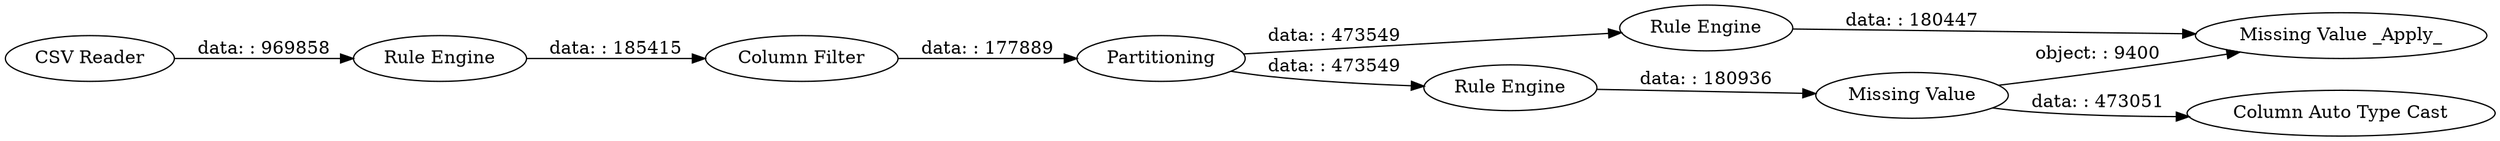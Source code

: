 digraph {
	"7047979964486964528_88" [label="CSV Reader"]
	"-7892509893006102935_23" [label="Rule Engine"]
	"-7892509893006102935_24" [label=Partitioning]
	"7047979964486964528_94" [label="Missing Value _Apply_"]
	"7047979964486964528_95" [label="Column Auto Type Cast"]
	"7047979964486964528_93" [label="Rule Engine"]
	"7047979964486964528_92" [label="Missing Value"]
	"-7892509893006102935_26" [label="Column Filter"]
	"7047979964486964528_90" [label="Rule Engine"]
	"7047979964486964528_93" -> "7047979964486964528_94" [label="data: : 180447"]
	"7047979964486964528_92" -> "7047979964486964528_95" [label="data: : 473051"]
	"-7892509893006102935_24" -> "7047979964486964528_90" [label="data: : 473549"]
	"7047979964486964528_90" -> "7047979964486964528_92" [label="data: : 180936"]
	"-7892509893006102935_24" -> "7047979964486964528_93" [label="data: : 473549"]
	"-7892509893006102935_26" -> "-7892509893006102935_24" [label="data: : 177889"]
	"7047979964486964528_88" -> "-7892509893006102935_23" [label="data: : 969858"]
	"7047979964486964528_92" -> "7047979964486964528_94" [label="object: : 9400"]
	"-7892509893006102935_23" -> "-7892509893006102935_26" [label="data: : 185415"]
	rankdir=LR
}
